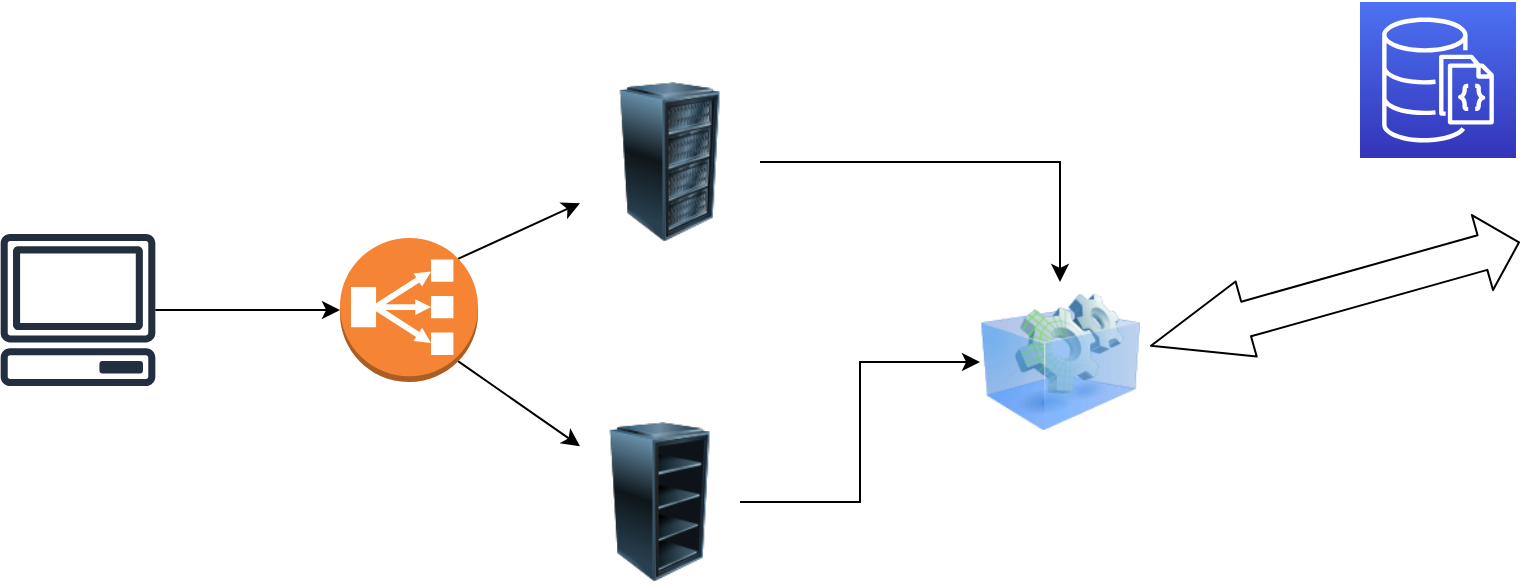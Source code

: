 <mxfile version="14.9.4" type="github"><diagram id="ZzxLkgfiyhotxjLdd3Op" name="Page-1"><mxGraphModel dx="1422" dy="737" grid="1" gridSize="10" guides="1" tooltips="1" connect="1" arrows="1" fold="1" page="1" pageScale="1" pageWidth="850" pageHeight="1100" math="0" shadow="0"><root><mxCell id="0"/><mxCell id="1" parent="0"/><mxCell id="GLXOnMVrSuzgtB3UwEdY-8" style="edgeStyle=orthogonalEdgeStyle;rounded=0;orthogonalLoop=1;jettySize=auto;html=1;" edge="1" parent="1" source="GLXOnMVrSuzgtB3UwEdY-1" target="GLXOnMVrSuzgtB3UwEdY-7"><mxGeometry relative="1" as="geometry"/></mxCell><mxCell id="GLXOnMVrSuzgtB3UwEdY-1" value="" style="image;html=1;image=img/lib/clip_art/computers/Server_Rack_128x128.png" vertex="1" parent="1"><mxGeometry x="300" y="150" width="90" height="80" as="geometry"/></mxCell><mxCell id="GLXOnMVrSuzgtB3UwEdY-9" style="edgeStyle=orthogonalEdgeStyle;rounded=0;orthogonalLoop=1;jettySize=auto;html=1;" edge="1" parent="1" source="GLXOnMVrSuzgtB3UwEdY-2" target="GLXOnMVrSuzgtB3UwEdY-7"><mxGeometry relative="1" as="geometry"/></mxCell><mxCell id="GLXOnMVrSuzgtB3UwEdY-2" value="" style="image;html=1;image=img/lib/clip_art/computers/Server_Rack_Empty_128x128.png" vertex="1" parent="1"><mxGeometry x="300" y="320" width="80" height="80" as="geometry"/></mxCell><mxCell id="GLXOnMVrSuzgtB3UwEdY-3" value="" style="points=[[0,0,0],[0.25,0,0],[0.5,0,0],[0.75,0,0],[1,0,0],[0,1,0],[0.25,1,0],[0.5,1,0],[0.75,1,0],[1,1,0],[0,0.25,0],[0,0.5,0],[0,0.75,0],[1,0.25,0],[1,0.5,0],[1,0.75,0]];outlineConnect=0;fontColor=#232F3E;gradientColor=#4D72F3;gradientDirection=north;fillColor=#3334B9;strokeColor=#ffffff;dashed=0;verticalLabelPosition=bottom;verticalAlign=top;align=center;html=1;fontSize=12;fontStyle=0;aspect=fixed;shape=mxgraph.aws4.resourceIcon;resIcon=mxgraph.aws4.documentdb_with_mongodb_compatibility;" vertex="1" parent="1"><mxGeometry x="690" y="110" width="78" height="78" as="geometry"/></mxCell><mxCell id="GLXOnMVrSuzgtB3UwEdY-7" value="" style="image;html=1;image=img/lib/clip_art/computers/Virtual_Application_128x128.png" vertex="1" parent="1"><mxGeometry x="500" y="250" width="80" height="80" as="geometry"/></mxCell><mxCell id="GLXOnMVrSuzgtB3UwEdY-11" value="" style="shape=flexArrow;endArrow=classic;startArrow=classic;html=1;width=18;startSize=16.13;exitX=1.063;exitY=0.4;exitDx=0;exitDy=0;exitPerimeter=0;" edge="1" parent="1" source="GLXOnMVrSuzgtB3UwEdY-7"><mxGeometry width="100" height="100" relative="1" as="geometry"><mxPoint x="610" y="290" as="sourcePoint"/><mxPoint x="770" y="230" as="targetPoint"/></mxGeometry></mxCell><mxCell id="GLXOnMVrSuzgtB3UwEdY-14" style="edgeStyle=none;rounded=0;orthogonalLoop=1;jettySize=auto;html=1;entryX=0;entryY=0.5;entryDx=0;entryDy=0;entryPerimeter=0;" edge="1" parent="1" source="GLXOnMVrSuzgtB3UwEdY-12" target="GLXOnMVrSuzgtB3UwEdY-13"><mxGeometry relative="1" as="geometry"/></mxCell><mxCell id="GLXOnMVrSuzgtB3UwEdY-12" value="" style="outlineConnect=0;fontColor=#232F3E;gradientColor=none;fillColor=#232F3E;strokeColor=none;dashed=0;verticalLabelPosition=bottom;verticalAlign=top;align=center;html=1;fontSize=12;fontStyle=0;aspect=fixed;pointerEvents=1;shape=mxgraph.aws4.client;" vertex="1" parent="1"><mxGeometry x="10" y="226" width="78" height="76" as="geometry"/></mxCell><mxCell id="GLXOnMVrSuzgtB3UwEdY-15" style="edgeStyle=none;rounded=0;orthogonalLoop=1;jettySize=auto;html=1;exitX=0.855;exitY=0.145;exitDx=0;exitDy=0;exitPerimeter=0;" edge="1" parent="1" source="GLXOnMVrSuzgtB3UwEdY-13" target="GLXOnMVrSuzgtB3UwEdY-1"><mxGeometry relative="1" as="geometry"/></mxCell><mxCell id="GLXOnMVrSuzgtB3UwEdY-16" style="edgeStyle=none;rounded=0;orthogonalLoop=1;jettySize=auto;html=1;exitX=0.855;exitY=0.855;exitDx=0;exitDy=0;exitPerimeter=0;" edge="1" parent="1" source="GLXOnMVrSuzgtB3UwEdY-13" target="GLXOnMVrSuzgtB3UwEdY-2"><mxGeometry relative="1" as="geometry"/></mxCell><mxCell id="GLXOnMVrSuzgtB3UwEdY-13" value="" style="outlineConnect=0;dashed=0;verticalLabelPosition=bottom;verticalAlign=top;align=center;html=1;shape=mxgraph.aws3.classic_load_balancer;fillColor=#F58534;gradientColor=none;" vertex="1" parent="1"><mxGeometry x="180" y="228" width="69" height="72" as="geometry"/></mxCell></root></mxGraphModel></diagram></mxfile>